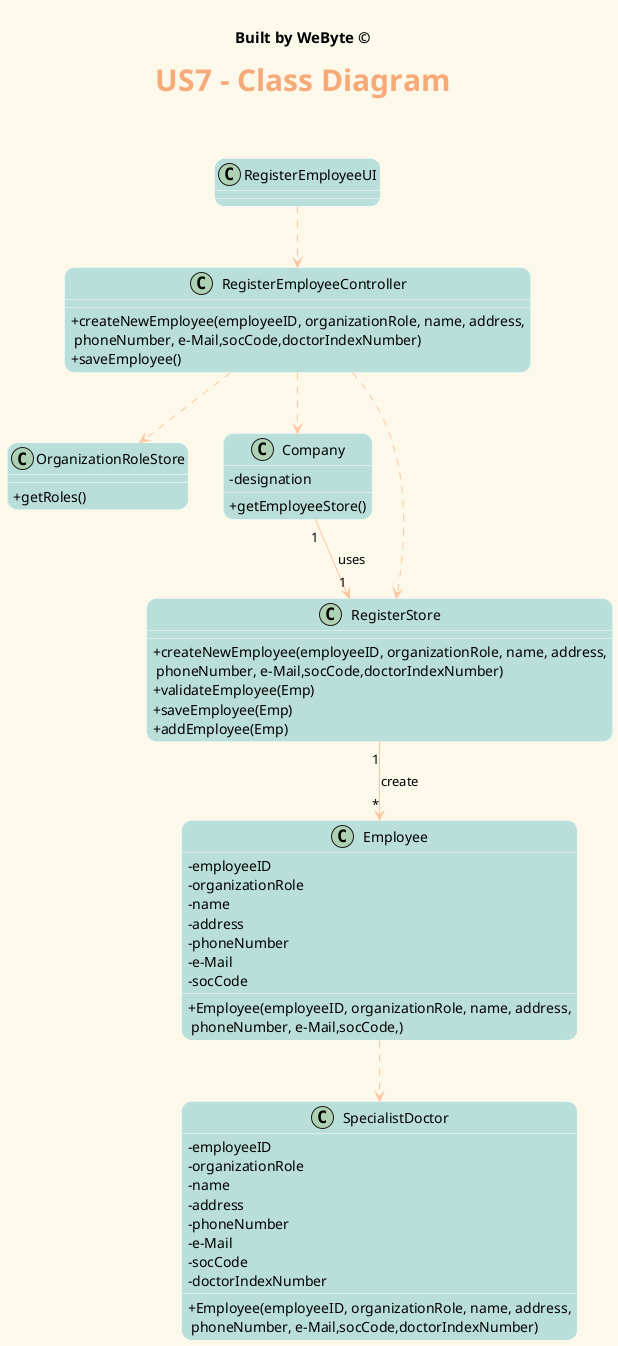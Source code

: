 @startuml
' ======= layout =========
skinparam backgroundColor #fcf9ea
skinparam titleBorderRoundCorner 15
skinparam titleFontSize 30
skinparam classAttributeIconSize 0
skinparam titleFontName Arial Black
skinparam titleFontColor #f8a978
skinparam roundcorner 20
skinparam stereotypeCBackgroundColor ffc5a1
skinparam class {

ArrowColor ffc5a1
BorderColor White
BackgroundColor badfdb
}


' ======= title =========
center header


<font color=Black size=15><b>Built by WeByte ©</font>
endheader
title <b>US7 - Class Diagram\n

' ======= classes =========
class RegisterEmployeeController{
+createNewEmployee(employeeID, organizationRole, name, address,\n phoneNumber, e-Mail,socCode,doctorIndexNumber)
+saveEmployee()
}
class RegisterEmployeeUI{
}
class OrganizationRoleStore{
+getRoles()
}
class Company{
 - designation
 + getEmployeeStore()
}
class RegisterStore{
 +createNewEmployee(employeeID, organizationRole, name, address,\n phoneNumber, e-Mail,socCode,doctorIndexNumber)
 +validateEmployee(Emp)
 +saveEmployee(Emp)
 +addEmployee(Emp)
}
class Employee{
-employeeID
-organizationRole
-name
-address
-phoneNumber
-e-Mail
-socCode
 + Employee(employeeID, organizationRole, name, address,\n phoneNumber, e-Mail,socCode,)
}
class SpecialistDoctor{
-employeeID
-organizationRole
-name
-address
-phoneNumber
-e-Mail
-socCode
-doctorIndexNumber
 + Employee(employeeID, organizationRole, name, address,\n phoneNumber, e-Mail,socCode,doctorIndexNumber)
}
Company "1" --> "1" RegisterStore : uses
RegisterStore "1" -->"*" Employee: create
RegisterEmployeeUI ..> RegisterEmployeeController
RegisterEmployeeController ..> Company
RegisterEmployeeController ..> OrganizationRoleStore
RegisterEmployeeController ..> RegisterStore
Employee ..> SpecialistDoctor
@enduml